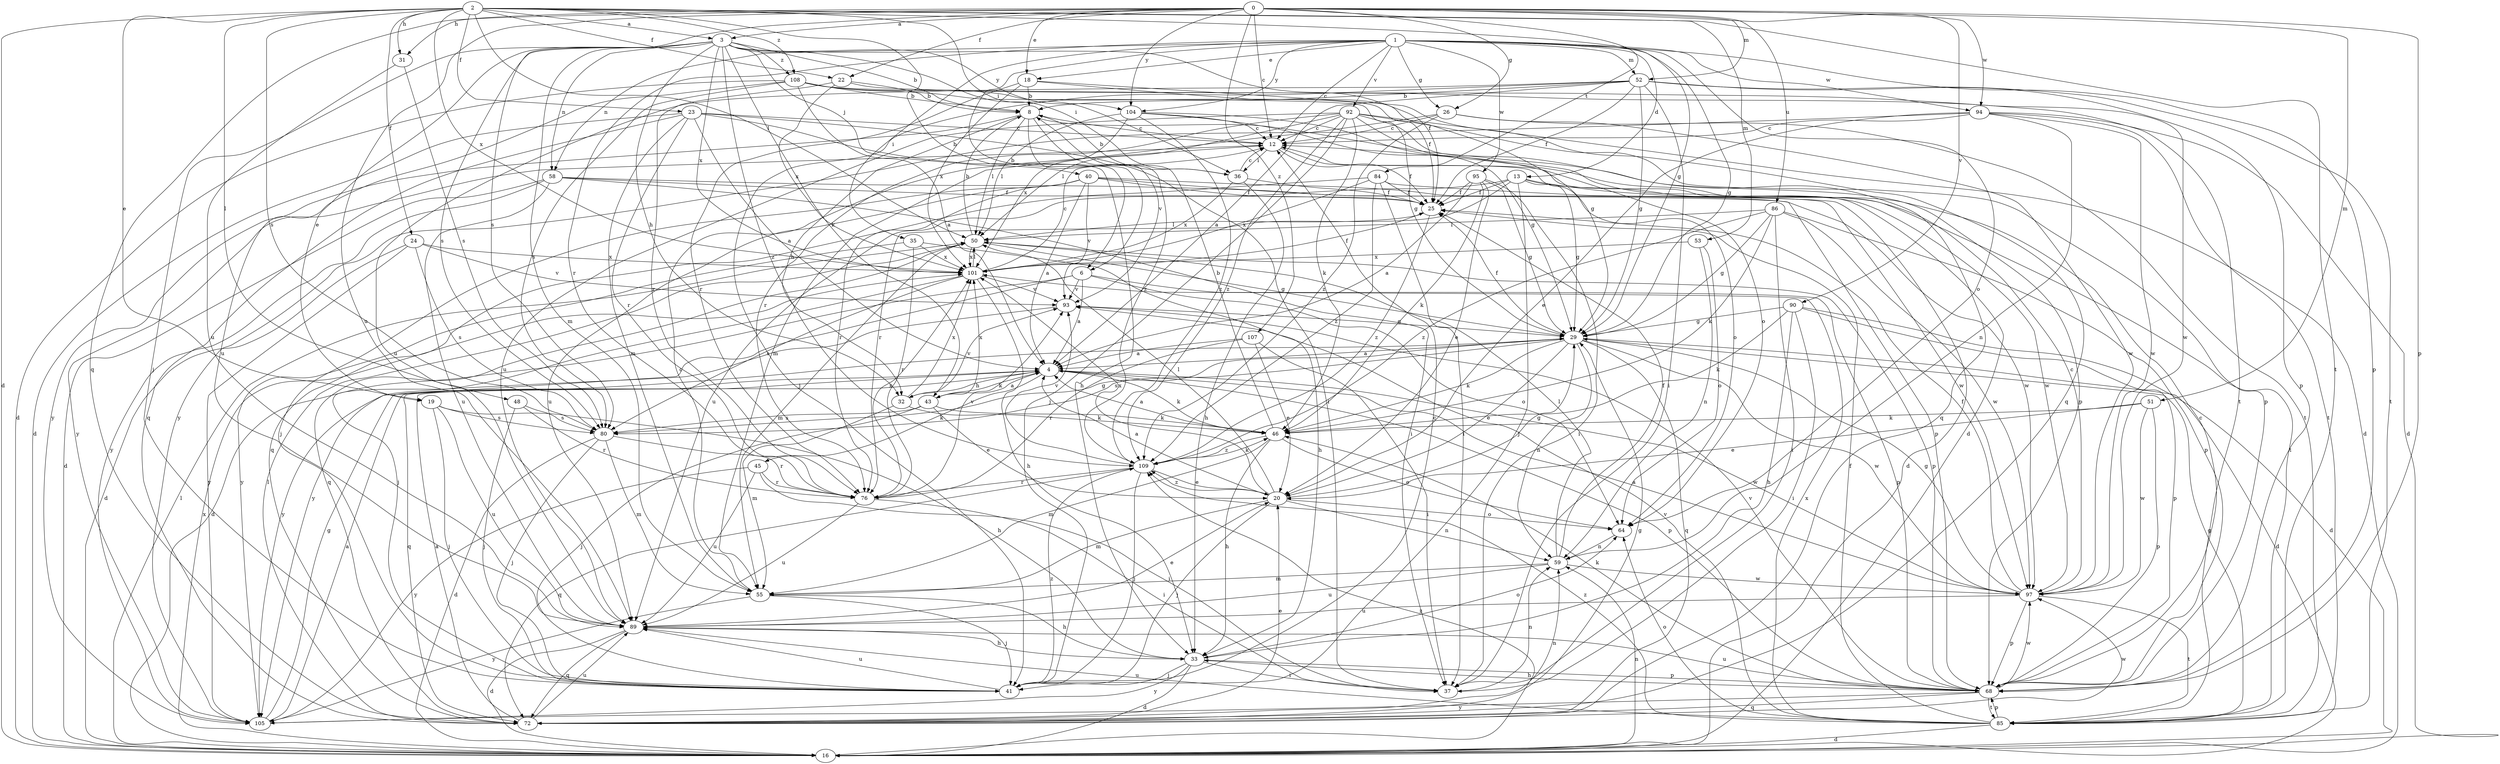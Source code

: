 strict digraph  {
0;
1;
2;
3;
4;
6;
8;
12;
13;
16;
18;
19;
20;
22;
23;
24;
25;
26;
29;
31;
32;
33;
35;
36;
37;
40;
41;
43;
45;
46;
48;
50;
51;
52;
53;
55;
58;
59;
64;
68;
72;
76;
80;
84;
85;
86;
89;
90;
92;
93;
94;
95;
97;
101;
104;
105;
107;
108;
109;
0 -> 3  [label=a];
0 -> 12  [label=c];
0 -> 18  [label=e];
0 -> 22  [label=f];
0 -> 26  [label=g];
0 -> 31  [label=h];
0 -> 51  [label=m];
0 -> 52  [label=m];
0 -> 68  [label=p];
0 -> 72  [label=q];
0 -> 80  [label=s];
0 -> 84  [label=t];
0 -> 86  [label=u];
0 -> 89  [label=u];
0 -> 90  [label=v];
0 -> 94  [label=w];
0 -> 104  [label=y];
0 -> 107  [label=z];
1 -> 6  [label=b];
1 -> 12  [label=c];
1 -> 13  [label=d];
1 -> 18  [label=e];
1 -> 26  [label=g];
1 -> 29  [label=g];
1 -> 35  [label=i];
1 -> 52  [label=m];
1 -> 58  [label=n];
1 -> 64  [label=o];
1 -> 68  [label=p];
1 -> 76  [label=r];
1 -> 92  [label=v];
1 -> 94  [label=w];
1 -> 95  [label=w];
1 -> 104  [label=y];
2 -> 3  [label=a];
2 -> 6  [label=b];
2 -> 16  [label=d];
2 -> 19  [label=e];
2 -> 22  [label=f];
2 -> 23  [label=f];
2 -> 24  [label=f];
2 -> 29  [label=g];
2 -> 31  [label=h];
2 -> 36  [label=i];
2 -> 48  [label=l];
2 -> 50  [label=l];
2 -> 53  [label=m];
2 -> 80  [label=s];
2 -> 85  [label=t];
2 -> 101  [label=x];
2 -> 108  [label=z];
3 -> 8  [label=b];
3 -> 19  [label=e];
3 -> 25  [label=f];
3 -> 32  [label=h];
3 -> 36  [label=i];
3 -> 40  [label=j];
3 -> 41  [label=j];
3 -> 43  [label=k];
3 -> 55  [label=m];
3 -> 58  [label=n];
3 -> 80  [label=s];
3 -> 101  [label=x];
3 -> 104  [label=y];
3 -> 108  [label=z];
3 -> 109  [label=z];
4 -> 32  [label=h];
4 -> 43  [label=k];
4 -> 45  [label=k];
4 -> 46  [label=k];
4 -> 68  [label=p];
4 -> 72  [label=q];
4 -> 97  [label=w];
6 -> 4  [label=a];
6 -> 16  [label=d];
6 -> 64  [label=o];
6 -> 68  [label=p];
6 -> 93  [label=v];
6 -> 105  [label=y];
8 -> 12  [label=c];
8 -> 32  [label=h];
8 -> 50  [label=l];
8 -> 68  [label=p];
8 -> 93  [label=v];
8 -> 105  [label=y];
8 -> 109  [label=z];
12 -> 25  [label=f];
12 -> 36  [label=i];
12 -> 64  [label=o];
12 -> 105  [label=y];
13 -> 25  [label=f];
13 -> 29  [label=g];
13 -> 41  [label=j];
13 -> 76  [label=r];
13 -> 85  [label=t];
13 -> 89  [label=u];
13 -> 97  [label=w];
16 -> 50  [label=l];
16 -> 59  [label=n];
16 -> 101  [label=x];
16 -> 109  [label=z];
18 -> 8  [label=b];
18 -> 29  [label=g];
18 -> 72  [label=q];
18 -> 76  [label=r];
18 -> 101  [label=x];
19 -> 33  [label=h];
19 -> 41  [label=j];
19 -> 80  [label=s];
19 -> 89  [label=u];
20 -> 4  [label=a];
20 -> 29  [label=g];
20 -> 41  [label=j];
20 -> 50  [label=l];
20 -> 55  [label=m];
20 -> 59  [label=n];
20 -> 64  [label=o];
20 -> 101  [label=x];
20 -> 109  [label=z];
22 -> 8  [label=b];
22 -> 76  [label=r];
22 -> 85  [label=t];
22 -> 101  [label=x];
23 -> 4  [label=a];
23 -> 12  [label=c];
23 -> 16  [label=d];
23 -> 33  [label=h];
23 -> 37  [label=i];
23 -> 55  [label=m];
23 -> 72  [label=q];
23 -> 76  [label=r];
24 -> 16  [label=d];
24 -> 80  [label=s];
24 -> 93  [label=v];
24 -> 101  [label=x];
24 -> 105  [label=y];
25 -> 50  [label=l];
25 -> 109  [label=z];
26 -> 12  [label=c];
26 -> 55  [label=m];
26 -> 85  [label=t];
26 -> 97  [label=w];
26 -> 109  [label=z];
29 -> 4  [label=a];
29 -> 16  [label=d];
29 -> 20  [label=e];
29 -> 25  [label=f];
29 -> 46  [label=k];
29 -> 59  [label=n];
29 -> 72  [label=q];
29 -> 80  [label=s];
29 -> 97  [label=w];
31 -> 80  [label=s];
31 -> 89  [label=u];
32 -> 46  [label=k];
32 -> 55  [label=m];
32 -> 93  [label=v];
32 -> 101  [label=x];
33 -> 16  [label=d];
33 -> 37  [label=i];
33 -> 41  [label=j];
33 -> 64  [label=o];
33 -> 68  [label=p];
33 -> 105  [label=y];
35 -> 33  [label=h];
35 -> 76  [label=r];
35 -> 101  [label=x];
35 -> 105  [label=y];
36 -> 8  [label=b];
36 -> 12  [label=c];
36 -> 25  [label=f];
36 -> 33  [label=h];
36 -> 101  [label=x];
37 -> 59  [label=n];
40 -> 4  [label=a];
40 -> 25  [label=f];
40 -> 41  [label=j];
40 -> 68  [label=p];
40 -> 76  [label=r];
40 -> 89  [label=u];
40 -> 93  [label=v];
40 -> 97  [label=w];
41 -> 12  [label=c];
41 -> 89  [label=u];
41 -> 109  [label=z];
43 -> 4  [label=a];
43 -> 20  [label=e];
43 -> 41  [label=j];
43 -> 46  [label=k];
43 -> 80  [label=s];
43 -> 101  [label=x];
45 -> 37  [label=i];
45 -> 76  [label=r];
45 -> 89  [label=u];
45 -> 105  [label=y];
46 -> 4  [label=a];
46 -> 8  [label=b];
46 -> 33  [label=h];
46 -> 55  [label=m];
46 -> 64  [label=o];
46 -> 109  [label=z];
48 -> 41  [label=j];
48 -> 76  [label=r];
48 -> 80  [label=s];
50 -> 8  [label=b];
50 -> 29  [label=g];
50 -> 55  [label=m];
50 -> 68  [label=p];
50 -> 72  [label=q];
50 -> 101  [label=x];
51 -> 20  [label=e];
51 -> 46  [label=k];
51 -> 68  [label=p];
51 -> 97  [label=w];
52 -> 4  [label=a];
52 -> 8  [label=b];
52 -> 25  [label=f];
52 -> 29  [label=g];
52 -> 37  [label=i];
52 -> 41  [label=j];
52 -> 68  [label=p];
52 -> 85  [label=t];
52 -> 89  [label=u];
53 -> 59  [label=n];
53 -> 64  [label=o];
53 -> 101  [label=x];
55 -> 12  [label=c];
55 -> 33  [label=h];
55 -> 41  [label=j];
55 -> 105  [label=y];
58 -> 16  [label=d];
58 -> 25  [label=f];
58 -> 37  [label=i];
58 -> 89  [label=u];
58 -> 97  [label=w];
58 -> 105  [label=y];
59 -> 25  [label=f];
59 -> 50  [label=l];
59 -> 55  [label=m];
59 -> 89  [label=u];
59 -> 97  [label=w];
64 -> 59  [label=n];
68 -> 12  [label=c];
68 -> 33  [label=h];
68 -> 46  [label=k];
68 -> 72  [label=q];
68 -> 85  [label=t];
68 -> 89  [label=u];
68 -> 93  [label=v];
68 -> 97  [label=w];
68 -> 105  [label=y];
72 -> 4  [label=a];
72 -> 20  [label=e];
72 -> 29  [label=g];
72 -> 50  [label=l];
72 -> 59  [label=n];
72 -> 89  [label=u];
72 -> 97  [label=w];
76 -> 37  [label=i];
76 -> 89  [label=u];
76 -> 93  [label=v];
76 -> 101  [label=x];
80 -> 16  [label=d];
80 -> 29  [label=g];
80 -> 41  [label=j];
80 -> 55  [label=m];
80 -> 76  [label=r];
84 -> 16  [label=d];
84 -> 25  [label=f];
84 -> 37  [label=i];
84 -> 72  [label=q];
84 -> 101  [label=x];
84 -> 109  [label=z];
85 -> 16  [label=d];
85 -> 25  [label=f];
85 -> 29  [label=g];
85 -> 64  [label=o];
85 -> 68  [label=p];
85 -> 89  [label=u];
85 -> 93  [label=v];
85 -> 101  [label=x];
85 -> 109  [label=z];
86 -> 29  [label=g];
86 -> 37  [label=i];
86 -> 46  [label=k];
86 -> 50  [label=l];
86 -> 68  [label=p];
86 -> 97  [label=w];
86 -> 109  [label=z];
89 -> 16  [label=d];
89 -> 20  [label=e];
89 -> 33  [label=h];
89 -> 72  [label=q];
90 -> 16  [label=d];
90 -> 29  [label=g];
90 -> 33  [label=h];
90 -> 37  [label=i];
90 -> 46  [label=k];
90 -> 68  [label=p];
92 -> 12  [label=c];
92 -> 16  [label=d];
92 -> 41  [label=j];
92 -> 46  [label=k];
92 -> 50  [label=l];
92 -> 64  [label=o];
92 -> 68  [label=p];
92 -> 72  [label=q];
92 -> 76  [label=r];
92 -> 89  [label=u];
92 -> 109  [label=z];
93 -> 29  [label=g];
93 -> 105  [label=y];
94 -> 12  [label=c];
94 -> 16  [label=d];
94 -> 20  [label=e];
94 -> 59  [label=n];
94 -> 85  [label=t];
94 -> 97  [label=w];
94 -> 105  [label=y];
95 -> 4  [label=a];
95 -> 20  [label=e];
95 -> 25  [label=f];
95 -> 29  [label=g];
95 -> 37  [label=i];
95 -> 46  [label=k];
97 -> 4  [label=a];
97 -> 12  [label=c];
97 -> 25  [label=f];
97 -> 29  [label=g];
97 -> 68  [label=p];
97 -> 85  [label=t];
97 -> 89  [label=u];
101 -> 12  [label=c];
101 -> 25  [label=f];
101 -> 33  [label=h];
101 -> 41  [label=j];
101 -> 50  [label=l];
101 -> 80  [label=s];
101 -> 93  [label=v];
104 -> 12  [label=c];
104 -> 16  [label=d];
104 -> 29  [label=g];
104 -> 50  [label=l];
104 -> 101  [label=x];
104 -> 109  [label=z];
105 -> 4  [label=a];
105 -> 29  [label=g];
107 -> 4  [label=a];
107 -> 20  [label=e];
107 -> 37  [label=i];
107 -> 76  [label=r];
108 -> 4  [label=a];
108 -> 8  [label=b];
108 -> 16  [label=d];
108 -> 25  [label=f];
108 -> 29  [label=g];
108 -> 80  [label=s];
108 -> 89  [label=u];
108 -> 97  [label=w];
109 -> 20  [label=e];
109 -> 41  [label=j];
109 -> 46  [label=k];
109 -> 72  [label=q];
109 -> 76  [label=r];
109 -> 93  [label=v];
}
